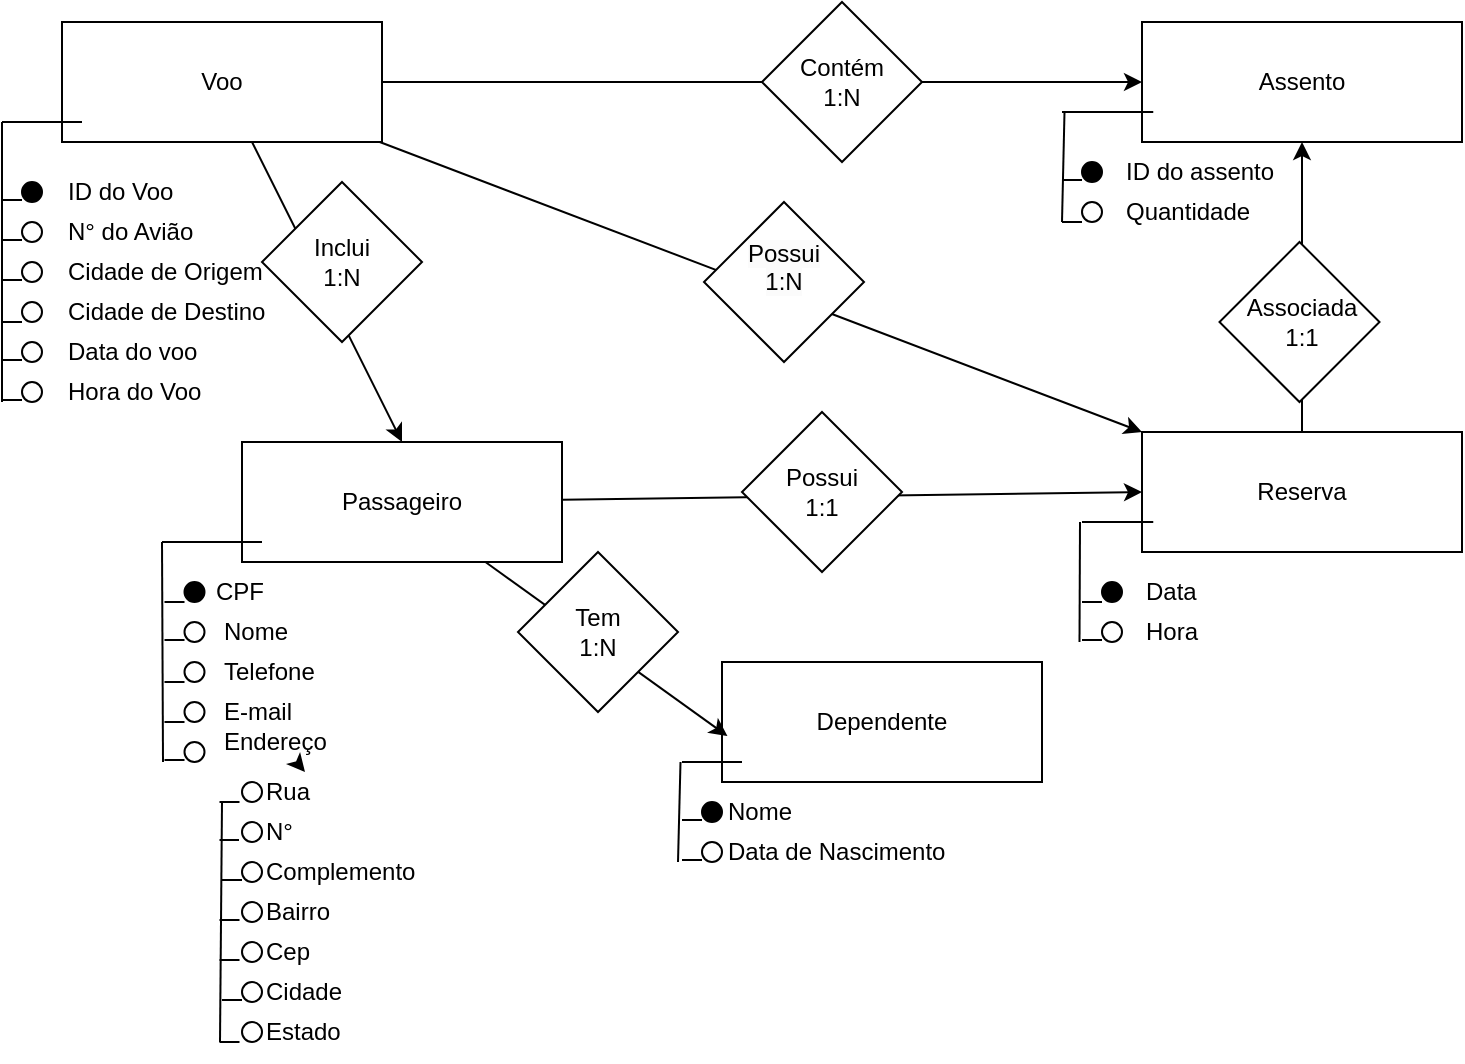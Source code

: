 <mxfile version="22.0.6" type="github">
  <diagram name="Página-1" id="AMQfe8YaLtZHtbzL9p5k">
    <mxGraphModel dx="880" dy="478" grid="1" gridSize="10" guides="1" tooltips="1" connect="1" arrows="1" fold="1" page="1" pageScale="1" pageWidth="827" pageHeight="1169" math="0" shadow="0">
      <root>
        <mxCell id="0" />
        <mxCell id="1" parent="0" />
        <mxCell id="GZzu5hSU8HV3tqt-TUfE-70" style="edgeStyle=none;rounded=0;orthogonalLoop=1;jettySize=auto;html=1;entryX=0.5;entryY=0;entryDx=0;entryDy=0;" edge="1" parent="1" source="GZzu5hSU8HV3tqt-TUfE-1" target="GZzu5hSU8HV3tqt-TUfE-4">
          <mxGeometry relative="1" as="geometry" />
        </mxCell>
        <mxCell id="GZzu5hSU8HV3tqt-TUfE-121" style="edgeStyle=none;rounded=0;orthogonalLoop=1;jettySize=auto;html=1;entryX=0;entryY=0.5;entryDx=0;entryDy=0;" edge="1" parent="1" source="GZzu5hSU8HV3tqt-TUfE-1" target="GZzu5hSU8HV3tqt-TUfE-2">
          <mxGeometry relative="1" as="geometry" />
        </mxCell>
        <mxCell id="GZzu5hSU8HV3tqt-TUfE-1" value="Voo" style="rounded=0;whiteSpace=wrap;html=1;" vertex="1" parent="1">
          <mxGeometry x="40" y="30" width="160" height="60" as="geometry" />
        </mxCell>
        <mxCell id="GZzu5hSU8HV3tqt-TUfE-2" value="Assento" style="rounded=0;whiteSpace=wrap;html=1;" vertex="1" parent="1">
          <mxGeometry x="580" y="30" width="160" height="60" as="geometry" />
        </mxCell>
        <mxCell id="GZzu5hSU8HV3tqt-TUfE-141" style="edgeStyle=none;rounded=0;orthogonalLoop=1;jettySize=auto;html=1;entryX=0;entryY=0.5;entryDx=0;entryDy=0;" edge="1" parent="1" source="GZzu5hSU8HV3tqt-TUfE-4" target="GZzu5hSU8HV3tqt-TUfE-126">
          <mxGeometry relative="1" as="geometry" />
        </mxCell>
        <mxCell id="GZzu5hSU8HV3tqt-TUfE-4" value="Passageiro" style="rounded=0;whiteSpace=wrap;html=1;" vertex="1" parent="1">
          <mxGeometry x="130" y="240" width="160" height="60" as="geometry" />
        </mxCell>
        <mxCell id="GZzu5hSU8HV3tqt-TUfE-5" value="Dependente" style="rounded=0;whiteSpace=wrap;html=1;" vertex="1" parent="1">
          <mxGeometry x="370" y="350" width="160" height="60" as="geometry" />
        </mxCell>
        <mxCell id="GZzu5hSU8HV3tqt-TUfE-10" value="CPF" style="text;html=1;strokeColor=none;fillColor=none;align=left;verticalAlign=middle;whiteSpace=wrap;rounded=0;" vertex="1" parent="1">
          <mxGeometry x="115" y="300" width="80" height="30" as="geometry" />
        </mxCell>
        <mxCell id="GZzu5hSU8HV3tqt-TUfE-18" value="" style="ellipse;whiteSpace=wrap;html=1;aspect=fixed;fillColor=#000000;" vertex="1" parent="1">
          <mxGeometry x="20" y="110" width="10" height="10" as="geometry" />
        </mxCell>
        <mxCell id="GZzu5hSU8HV3tqt-TUfE-19" value="" style="ellipse;whiteSpace=wrap;html=1;aspect=fixed;" vertex="1" parent="1">
          <mxGeometry x="20" y="130" width="10" height="10" as="geometry" />
        </mxCell>
        <mxCell id="GZzu5hSU8HV3tqt-TUfE-20" value="" style="ellipse;whiteSpace=wrap;html=1;aspect=fixed;" vertex="1" parent="1">
          <mxGeometry x="20" y="150" width="10" height="10" as="geometry" />
        </mxCell>
        <mxCell id="GZzu5hSU8HV3tqt-TUfE-21" value="" style="ellipse;whiteSpace=wrap;html=1;aspect=fixed;" vertex="1" parent="1">
          <mxGeometry x="20" y="170" width="10" height="10" as="geometry" />
        </mxCell>
        <mxCell id="GZzu5hSU8HV3tqt-TUfE-22" value="" style="ellipse;whiteSpace=wrap;html=1;aspect=fixed;" vertex="1" parent="1">
          <mxGeometry x="20" y="190" width="10" height="10" as="geometry" />
        </mxCell>
        <mxCell id="GZzu5hSU8HV3tqt-TUfE-23" value="" style="ellipse;whiteSpace=wrap;html=1;aspect=fixed;" vertex="1" parent="1">
          <mxGeometry x="20" y="210" width="10" height="10" as="geometry" />
        </mxCell>
        <mxCell id="GZzu5hSU8HV3tqt-TUfE-30" value="ID do Voo" style="text;html=1;strokeColor=none;fillColor=none;align=left;verticalAlign=middle;whiteSpace=wrap;rounded=0;" vertex="1" parent="1">
          <mxGeometry x="41.25" y="100" width="60" height="30" as="geometry" />
        </mxCell>
        <mxCell id="GZzu5hSU8HV3tqt-TUfE-31" value="N° do Avião" style="text;html=1;strokeColor=none;fillColor=none;align=left;verticalAlign=middle;whiteSpace=wrap;rounded=0;" vertex="1" parent="1">
          <mxGeometry x="41.25" y="120" width="70" height="30" as="geometry" />
        </mxCell>
        <mxCell id="GZzu5hSU8HV3tqt-TUfE-32" value="Cidade de Origem" style="text;html=1;strokeColor=none;fillColor=none;align=left;verticalAlign=middle;whiteSpace=wrap;rounded=0;" vertex="1" parent="1">
          <mxGeometry x="41.25" y="140" width="120" height="30" as="geometry" />
        </mxCell>
        <mxCell id="GZzu5hSU8HV3tqt-TUfE-33" value="Cidade de Destino" style="text;html=1;strokeColor=none;fillColor=none;align=left;verticalAlign=middle;whiteSpace=wrap;rounded=0;" vertex="1" parent="1">
          <mxGeometry x="41.25" y="160" width="115" height="30" as="geometry" />
        </mxCell>
        <mxCell id="GZzu5hSU8HV3tqt-TUfE-34" value="Data do voo" style="text;html=1;strokeColor=none;fillColor=none;align=left;verticalAlign=middle;whiteSpace=wrap;rounded=0;" vertex="1" parent="1">
          <mxGeometry x="41.25" y="180" width="73.75" height="30" as="geometry" />
        </mxCell>
        <mxCell id="GZzu5hSU8HV3tqt-TUfE-35" value="Hora do Voo" style="text;html=1;strokeColor=none;fillColor=none;align=left;verticalAlign=middle;whiteSpace=wrap;rounded=0;" vertex="1" parent="1">
          <mxGeometry x="41.25" y="200" width="77.5" height="30" as="geometry" />
        </mxCell>
        <mxCell id="GZzu5hSU8HV3tqt-TUfE-41" value="" style="ellipse;whiteSpace=wrap;html=1;aspect=fixed;fillColor=#000000;" vertex="1" parent="1">
          <mxGeometry x="101.25" y="310" width="10" height="10" as="geometry" />
        </mxCell>
        <mxCell id="GZzu5hSU8HV3tqt-TUfE-44" value="" style="ellipse;whiteSpace=wrap;html=1;aspect=fixed;" vertex="1" parent="1">
          <mxGeometry x="101.25" y="330" width="10" height="10" as="geometry" />
        </mxCell>
        <mxCell id="GZzu5hSU8HV3tqt-TUfE-45" value="" style="ellipse;whiteSpace=wrap;html=1;aspect=fixed;" vertex="1" parent="1">
          <mxGeometry x="101.25" y="350" width="10" height="10" as="geometry" />
        </mxCell>
        <mxCell id="GZzu5hSU8HV3tqt-TUfE-46" value="" style="ellipse;whiteSpace=wrap;html=1;aspect=fixed;" vertex="1" parent="1">
          <mxGeometry x="101.25" y="370" width="10" height="10" as="geometry" />
        </mxCell>
        <mxCell id="GZzu5hSU8HV3tqt-TUfE-47" value="Nome" style="text;html=1;strokeColor=none;fillColor=none;align=left;verticalAlign=middle;whiteSpace=wrap;rounded=0;" vertex="1" parent="1">
          <mxGeometry x="118.75" y="320" width="60" height="30" as="geometry" />
        </mxCell>
        <mxCell id="GZzu5hSU8HV3tqt-TUfE-48" value="E-mail" style="text;html=1;strokeColor=none;fillColor=none;align=left;verticalAlign=middle;whiteSpace=wrap;rounded=0;" vertex="1" parent="1">
          <mxGeometry x="118.75" y="360" width="60" height="30" as="geometry" />
        </mxCell>
        <mxCell id="GZzu5hSU8HV3tqt-TUfE-49" value="Telefone" style="text;html=1;strokeColor=none;fillColor=none;align=left;verticalAlign=middle;whiteSpace=wrap;rounded=0;" vertex="1" parent="1">
          <mxGeometry x="118.75" y="340" width="60" height="30" as="geometry" />
        </mxCell>
        <mxCell id="GZzu5hSU8HV3tqt-TUfE-53" value="" style="ellipse;whiteSpace=wrap;html=1;aspect=fixed;" vertex="1" parent="1">
          <mxGeometry x="101.25" y="390" width="10" height="10" as="geometry" />
        </mxCell>
        <mxCell id="GZzu5hSU8HV3tqt-TUfE-54" value="" style="ellipse;whiteSpace=wrap;html=1;aspect=fixed;" vertex="1" parent="1">
          <mxGeometry x="130" y="410" width="10" height="10" as="geometry" />
        </mxCell>
        <mxCell id="GZzu5hSU8HV3tqt-TUfE-57" value="Endereço" style="text;html=1;strokeColor=none;fillColor=none;align=left;verticalAlign=middle;whiteSpace=wrap;rounded=0;" vertex="1" parent="1">
          <mxGeometry x="118.75" y="375" width="60" height="30" as="geometry" />
        </mxCell>
        <mxCell id="GZzu5hSU8HV3tqt-TUfE-58" value="" style="ellipse;whiteSpace=wrap;html=1;aspect=fixed;fillColor=#000000;" vertex="1" parent="1">
          <mxGeometry x="550" y="100" width="10" height="10" as="geometry" />
        </mxCell>
        <mxCell id="GZzu5hSU8HV3tqt-TUfE-59" value="" style="ellipse;whiteSpace=wrap;html=1;aspect=fixed;" vertex="1" parent="1">
          <mxGeometry x="550" y="120" width="10" height="10" as="geometry" />
        </mxCell>
        <mxCell id="GZzu5hSU8HV3tqt-TUfE-62" value="Quantidade" style="text;html=1;strokeColor=none;fillColor=none;align=left;verticalAlign=middle;whiteSpace=wrap;rounded=0;" vertex="1" parent="1">
          <mxGeometry x="570" y="110" width="60" height="30" as="geometry" />
        </mxCell>
        <mxCell id="GZzu5hSU8HV3tqt-TUfE-68" value="ID do assento" style="text;html=1;strokeColor=none;fillColor=none;align=left;verticalAlign=middle;whiteSpace=wrap;rounded=0;" vertex="1" parent="1">
          <mxGeometry x="570" y="90" width="88.75" height="30" as="geometry" />
        </mxCell>
        <mxCell id="GZzu5hSU8HV3tqt-TUfE-90" value="" style="rhombus;whiteSpace=wrap;html=1;" vertex="1" parent="1">
          <mxGeometry x="140" y="110" width="80" height="80" as="geometry" />
        </mxCell>
        <mxCell id="GZzu5hSU8HV3tqt-TUfE-96" value="" style="edgeStyle=none;rounded=0;orthogonalLoop=1;jettySize=auto;html=1;" edge="1" parent="1" source="GZzu5hSU8HV3tqt-TUfE-94" target="GZzu5hSU8HV3tqt-TUfE-57">
          <mxGeometry relative="1" as="geometry" />
        </mxCell>
        <mxCell id="GZzu5hSU8HV3tqt-TUfE-94" value="Rua" style="text;html=1;strokeColor=none;fillColor=none;align=left;verticalAlign=middle;whiteSpace=wrap;rounded=0;" vertex="1" parent="1">
          <mxGeometry x="140" y="400" width="60" height="30" as="geometry" />
        </mxCell>
        <mxCell id="GZzu5hSU8HV3tqt-TUfE-97" value="N°" style="text;html=1;strokeColor=none;fillColor=none;align=left;verticalAlign=middle;whiteSpace=wrap;rounded=0;" vertex="1" parent="1">
          <mxGeometry x="140" y="420" width="60" height="30" as="geometry" />
        </mxCell>
        <mxCell id="GZzu5hSU8HV3tqt-TUfE-98" value="Complemento" style="text;html=1;strokeColor=none;fillColor=none;align=left;verticalAlign=middle;whiteSpace=wrap;rounded=0;" vertex="1" parent="1">
          <mxGeometry x="140" y="440" width="60" height="30" as="geometry" />
        </mxCell>
        <mxCell id="GZzu5hSU8HV3tqt-TUfE-99" value="Bairro" style="text;html=1;strokeColor=none;fillColor=none;align=left;verticalAlign=middle;whiteSpace=wrap;rounded=0;" vertex="1" parent="1">
          <mxGeometry x="140" y="460" width="60" height="30" as="geometry" />
        </mxCell>
        <mxCell id="GZzu5hSU8HV3tqt-TUfE-100" value="" style="ellipse;whiteSpace=wrap;html=1;aspect=fixed;" vertex="1" parent="1">
          <mxGeometry x="130" y="430" width="10" height="10" as="geometry" />
        </mxCell>
        <mxCell id="GZzu5hSU8HV3tqt-TUfE-101" value="" style="ellipse;whiteSpace=wrap;html=1;aspect=fixed;" vertex="1" parent="1">
          <mxGeometry x="130" y="450" width="10" height="10" as="geometry" />
        </mxCell>
        <mxCell id="GZzu5hSU8HV3tqt-TUfE-102" value="" style="ellipse;whiteSpace=wrap;html=1;aspect=fixed;" vertex="1" parent="1">
          <mxGeometry x="130" y="470" width="10" height="10" as="geometry" />
        </mxCell>
        <mxCell id="GZzu5hSU8HV3tqt-TUfE-105" value="Cep" style="text;html=1;strokeColor=none;fillColor=none;align=left;verticalAlign=middle;whiteSpace=wrap;rounded=0;" vertex="1" parent="1">
          <mxGeometry x="140" y="480" width="60" height="30" as="geometry" />
        </mxCell>
        <mxCell id="GZzu5hSU8HV3tqt-TUfE-106" value="Cidade" style="text;html=1;strokeColor=none;fillColor=none;align=left;verticalAlign=middle;whiteSpace=wrap;rounded=0;" vertex="1" parent="1">
          <mxGeometry x="140" y="500" width="60" height="30" as="geometry" />
        </mxCell>
        <mxCell id="GZzu5hSU8HV3tqt-TUfE-107" value="Estado" style="text;html=1;strokeColor=none;fillColor=none;align=left;verticalAlign=middle;whiteSpace=wrap;rounded=0;" vertex="1" parent="1">
          <mxGeometry x="140" y="520" width="60" height="30" as="geometry" />
        </mxCell>
        <mxCell id="GZzu5hSU8HV3tqt-TUfE-108" value="" style="ellipse;whiteSpace=wrap;html=1;aspect=fixed;" vertex="1" parent="1">
          <mxGeometry x="130" y="490" width="10" height="10" as="geometry" />
        </mxCell>
        <mxCell id="GZzu5hSU8HV3tqt-TUfE-109" value="" style="ellipse;whiteSpace=wrap;html=1;aspect=fixed;" vertex="1" parent="1">
          <mxGeometry x="130" y="510" width="10" height="10" as="geometry" />
        </mxCell>
        <mxCell id="GZzu5hSU8HV3tqt-TUfE-110" value="" style="ellipse;whiteSpace=wrap;html=1;aspect=fixed;" vertex="1" parent="1">
          <mxGeometry x="130" y="530" width="10" height="10" as="geometry" />
        </mxCell>
        <mxCell id="GZzu5hSU8HV3tqt-TUfE-111" value="" style="ellipse;whiteSpace=wrap;html=1;aspect=fixed;fillColor=#000000;" vertex="1" parent="1">
          <mxGeometry x="360" y="420" width="10" height="10" as="geometry" />
        </mxCell>
        <mxCell id="GZzu5hSU8HV3tqt-TUfE-112" value="" style="ellipse;whiteSpace=wrap;html=1;aspect=fixed;" vertex="1" parent="1">
          <mxGeometry x="360" y="440" width="10" height="10" as="geometry" />
        </mxCell>
        <mxCell id="GZzu5hSU8HV3tqt-TUfE-113" value="Data de Nascimento" style="text;html=1;strokeColor=none;fillColor=none;align=left;verticalAlign=middle;whiteSpace=wrap;rounded=0;" vertex="1" parent="1">
          <mxGeometry x="371.25" y="430" width="120" height="30" as="geometry" />
        </mxCell>
        <mxCell id="GZzu5hSU8HV3tqt-TUfE-114" value="Nome" style="text;html=1;strokeColor=none;fillColor=none;align=left;verticalAlign=middle;whiteSpace=wrap;rounded=0;" vertex="1" parent="1">
          <mxGeometry x="371.25" y="410" width="60" height="30" as="geometry" />
        </mxCell>
        <mxCell id="GZzu5hSU8HV3tqt-TUfE-123" value="" style="rhombus;whiteSpace=wrap;html=1;" vertex="1" parent="1">
          <mxGeometry x="390" y="20" width="80" height="80" as="geometry" />
        </mxCell>
        <mxCell id="GZzu5hSU8HV3tqt-TUfE-124" value="Contém&lt;br&gt;1:N" style="text;html=1;strokeColor=none;fillColor=none;align=center;verticalAlign=middle;whiteSpace=wrap;rounded=0;" vertex="1" parent="1">
          <mxGeometry x="400" y="45" width="60" height="30" as="geometry" />
        </mxCell>
        <mxCell id="GZzu5hSU8HV3tqt-TUfE-125" value="Inclui&lt;br&gt;1:N" style="text;html=1;strokeColor=none;fillColor=none;align=center;verticalAlign=middle;whiteSpace=wrap;rounded=0;" vertex="1" parent="1">
          <mxGeometry x="150" y="135" width="60" height="30" as="geometry" />
        </mxCell>
        <mxCell id="GZzu5hSU8HV3tqt-TUfE-144" style="edgeStyle=none;rounded=0;orthogonalLoop=1;jettySize=auto;html=1;entryX=0.5;entryY=1;entryDx=0;entryDy=0;" edge="1" parent="1" source="GZzu5hSU8HV3tqt-TUfE-126" target="GZzu5hSU8HV3tqt-TUfE-2">
          <mxGeometry relative="1" as="geometry" />
        </mxCell>
        <mxCell id="GZzu5hSU8HV3tqt-TUfE-126" value="Reserva" style="rounded=0;whiteSpace=wrap;html=1;" vertex="1" parent="1">
          <mxGeometry x="580" y="235" width="160" height="60" as="geometry" />
        </mxCell>
        <mxCell id="GZzu5hSU8HV3tqt-TUfE-131" value="" style="ellipse;whiteSpace=wrap;html=1;aspect=fixed;fillColor=#000000;" vertex="1" parent="1">
          <mxGeometry x="560" y="310" width="10" height="10" as="geometry" />
        </mxCell>
        <mxCell id="GZzu5hSU8HV3tqt-TUfE-132" value="" style="ellipse;whiteSpace=wrap;html=1;aspect=fixed;" vertex="1" parent="1">
          <mxGeometry x="560" y="330" width="10" height="10" as="geometry" />
        </mxCell>
        <mxCell id="GZzu5hSU8HV3tqt-TUfE-133" value="Hora" style="text;html=1;strokeColor=none;fillColor=none;align=left;verticalAlign=middle;whiteSpace=wrap;rounded=0;" vertex="1" parent="1">
          <mxGeometry x="580" y="320" width="120" height="30" as="geometry" />
        </mxCell>
        <mxCell id="GZzu5hSU8HV3tqt-TUfE-134" value="Data" style="text;html=1;align=left;verticalAlign=middle;resizable=0;points=[];autosize=1;strokeColor=none;fillColor=none;" vertex="1" parent="1">
          <mxGeometry x="580" y="300" width="50" height="30" as="geometry" />
        </mxCell>
        <mxCell id="GZzu5hSU8HV3tqt-TUfE-135" style="edgeStyle=none;rounded=0;orthogonalLoop=1;jettySize=auto;html=1;entryX=0.017;entryY=0.617;entryDx=0;entryDy=0;entryPerimeter=0;" edge="1" parent="1" source="GZzu5hSU8HV3tqt-TUfE-4" target="GZzu5hSU8HV3tqt-TUfE-5">
          <mxGeometry relative="1" as="geometry" />
        </mxCell>
        <mxCell id="GZzu5hSU8HV3tqt-TUfE-136" value="" style="rhombus;whiteSpace=wrap;html=1;" vertex="1" parent="1">
          <mxGeometry x="268" y="295" width="80" height="80" as="geometry" />
        </mxCell>
        <mxCell id="GZzu5hSU8HV3tqt-TUfE-138" value="Tem&lt;br&gt;1:N" style="text;html=1;strokeColor=none;fillColor=none;align=center;verticalAlign=middle;whiteSpace=wrap;rounded=0;" vertex="1" parent="1">
          <mxGeometry x="278" y="320" width="60" height="30" as="geometry" />
        </mxCell>
        <mxCell id="GZzu5hSU8HV3tqt-TUfE-142" value="" style="rhombus;whiteSpace=wrap;html=1;" vertex="1" parent="1">
          <mxGeometry x="380" y="225" width="80" height="80" as="geometry" />
        </mxCell>
        <mxCell id="GZzu5hSU8HV3tqt-TUfE-143" value="Possui&lt;br&gt;1:1" style="text;html=1;strokeColor=none;fillColor=none;align=center;verticalAlign=middle;whiteSpace=wrap;rounded=0;" vertex="1" parent="1">
          <mxGeometry x="390" y="250" width="60" height="30" as="geometry" />
        </mxCell>
        <mxCell id="GZzu5hSU8HV3tqt-TUfE-146" value="" style="rhombus;whiteSpace=wrap;html=1;" vertex="1" parent="1">
          <mxGeometry x="618.75" y="140" width="80" height="80" as="geometry" />
        </mxCell>
        <mxCell id="GZzu5hSU8HV3tqt-TUfE-147" value="Associada&lt;br&gt;1:1" style="text;html=1;strokeColor=none;fillColor=none;align=center;verticalAlign=middle;whiteSpace=wrap;rounded=0;" vertex="1" parent="1">
          <mxGeometry x="630" y="165" width="60" height="30" as="geometry" />
        </mxCell>
        <mxCell id="GZzu5hSU8HV3tqt-TUfE-158" value="" style="endArrow=none;html=1;rounded=0;" edge="1" parent="1">
          <mxGeometry width="50" height="50" relative="1" as="geometry">
            <mxPoint x="10" y="220" as="sourcePoint" />
            <mxPoint x="10" y="80" as="targetPoint" />
          </mxGeometry>
        </mxCell>
        <mxCell id="GZzu5hSU8HV3tqt-TUfE-160" value="" style="endArrow=none;html=1;rounded=0;" edge="1" parent="1">
          <mxGeometry width="50" height="50" relative="1" as="geometry">
            <mxPoint x="10" y="80" as="sourcePoint" />
            <mxPoint x="50" y="80" as="targetPoint" />
          </mxGeometry>
        </mxCell>
        <mxCell id="GZzu5hSU8HV3tqt-TUfE-161" value="" style="endArrow=none;html=1;rounded=0;" edge="1" parent="1">
          <mxGeometry width="50" height="50" relative="1" as="geometry">
            <mxPoint x="10" y="119" as="sourcePoint" />
            <mxPoint x="20" y="119" as="targetPoint" />
          </mxGeometry>
        </mxCell>
        <mxCell id="GZzu5hSU8HV3tqt-TUfE-162" value="" style="endArrow=none;html=1;rounded=0;" edge="1" parent="1">
          <mxGeometry width="50" height="50" relative="1" as="geometry">
            <mxPoint x="10" y="139" as="sourcePoint" />
            <mxPoint x="20" y="139" as="targetPoint" />
          </mxGeometry>
        </mxCell>
        <mxCell id="GZzu5hSU8HV3tqt-TUfE-163" value="" style="endArrow=none;html=1;rounded=0;" edge="1" parent="1">
          <mxGeometry width="50" height="50" relative="1" as="geometry">
            <mxPoint x="10" y="159" as="sourcePoint" />
            <mxPoint x="20" y="159" as="targetPoint" />
          </mxGeometry>
        </mxCell>
        <mxCell id="GZzu5hSU8HV3tqt-TUfE-167" value="" style="endArrow=none;html=1;rounded=0;" edge="1" parent="1">
          <mxGeometry width="50" height="50" relative="1" as="geometry">
            <mxPoint x="10" y="180" as="sourcePoint" />
            <mxPoint x="20" y="180" as="targetPoint" />
          </mxGeometry>
        </mxCell>
        <mxCell id="GZzu5hSU8HV3tqt-TUfE-168" value="" style="endArrow=none;html=1;rounded=0;" edge="1" parent="1">
          <mxGeometry width="50" height="50" relative="1" as="geometry">
            <mxPoint x="10" y="219" as="sourcePoint" />
            <mxPoint x="20" y="219" as="targetPoint" />
          </mxGeometry>
        </mxCell>
        <mxCell id="GZzu5hSU8HV3tqt-TUfE-169" value="" style="endArrow=none;html=1;rounded=0;" edge="1" parent="1">
          <mxGeometry width="50" height="50" relative="1" as="geometry">
            <mxPoint x="349.25" y="400" as="sourcePoint" />
            <mxPoint x="348" y="450" as="targetPoint" />
          </mxGeometry>
        </mxCell>
        <mxCell id="GZzu5hSU8HV3tqt-TUfE-171" value="" style="endArrow=none;html=1;rounded=0;" edge="1" parent="1">
          <mxGeometry width="50" height="50" relative="1" as="geometry">
            <mxPoint x="10" y="199" as="sourcePoint" />
            <mxPoint x="20" y="199" as="targetPoint" />
          </mxGeometry>
        </mxCell>
        <mxCell id="GZzu5hSU8HV3tqt-TUfE-175" value="" style="endArrow=none;html=1;rounded=0;" edge="1" parent="1">
          <mxGeometry width="50" height="50" relative="1" as="geometry">
            <mxPoint x="540" y="130" as="sourcePoint" />
            <mxPoint x="550" y="130" as="targetPoint" />
          </mxGeometry>
        </mxCell>
        <mxCell id="GZzu5hSU8HV3tqt-TUfE-176" value="" style="endArrow=none;html=1;rounded=0;" edge="1" parent="1">
          <mxGeometry width="50" height="50" relative="1" as="geometry">
            <mxPoint x="540" y="109" as="sourcePoint" />
            <mxPoint x="550" y="109" as="targetPoint" />
          </mxGeometry>
        </mxCell>
        <mxCell id="GZzu5hSU8HV3tqt-TUfE-177" value="" style="endArrow=none;html=1;rounded=0;" edge="1" parent="1">
          <mxGeometry width="50" height="50" relative="1" as="geometry">
            <mxPoint x="550" y="339" as="sourcePoint" />
            <mxPoint x="560" y="339" as="targetPoint" />
          </mxGeometry>
        </mxCell>
        <mxCell id="GZzu5hSU8HV3tqt-TUfE-178" value="" style="endArrow=none;html=1;rounded=0;" edge="1" parent="1">
          <mxGeometry width="50" height="50" relative="1" as="geometry">
            <mxPoint x="550" y="320" as="sourcePoint" />
            <mxPoint x="560" y="320" as="targetPoint" />
          </mxGeometry>
        </mxCell>
        <mxCell id="GZzu5hSU8HV3tqt-TUfE-179" value="" style="endArrow=none;html=1;rounded=0;" edge="1" parent="1">
          <mxGeometry width="50" height="50" relative="1" as="geometry">
            <mxPoint x="118.75" y="540" as="sourcePoint" />
            <mxPoint x="128.75" y="540" as="targetPoint" />
          </mxGeometry>
        </mxCell>
        <mxCell id="GZzu5hSU8HV3tqt-TUfE-180" value="" style="endArrow=none;html=1;rounded=0;" edge="1" parent="1">
          <mxGeometry width="50" height="50" relative="1" as="geometry">
            <mxPoint x="91.25" y="320" as="sourcePoint" />
            <mxPoint x="101.25" y="320" as="targetPoint" />
          </mxGeometry>
        </mxCell>
        <mxCell id="GZzu5hSU8HV3tqt-TUfE-181" value="" style="endArrow=none;html=1;rounded=0;" edge="1" parent="1">
          <mxGeometry width="50" height="50" relative="1" as="geometry">
            <mxPoint x="350" y="449" as="sourcePoint" />
            <mxPoint x="360" y="449" as="targetPoint" />
          </mxGeometry>
        </mxCell>
        <mxCell id="GZzu5hSU8HV3tqt-TUfE-182" value="" style="endArrow=none;html=1;rounded=0;" edge="1" parent="1">
          <mxGeometry width="50" height="50" relative="1" as="geometry">
            <mxPoint x="350" y="429" as="sourcePoint" />
            <mxPoint x="360" y="429" as="targetPoint" />
          </mxGeometry>
        </mxCell>
        <mxCell id="GZzu5hSU8HV3tqt-TUfE-183" value="" style="endArrow=none;html=1;rounded=0;" edge="1" parent="1">
          <mxGeometry width="50" height="50" relative="1" as="geometry">
            <mxPoint x="120" y="519" as="sourcePoint" />
            <mxPoint x="130" y="519" as="targetPoint" />
          </mxGeometry>
        </mxCell>
        <mxCell id="GZzu5hSU8HV3tqt-TUfE-184" value="" style="endArrow=none;html=1;rounded=0;" edge="1" parent="1">
          <mxGeometry width="50" height="50" relative="1" as="geometry">
            <mxPoint x="118.75" y="499" as="sourcePoint" />
            <mxPoint x="128.75" y="499" as="targetPoint" />
          </mxGeometry>
        </mxCell>
        <mxCell id="GZzu5hSU8HV3tqt-TUfE-185" value="" style="endArrow=none;html=1;rounded=0;" edge="1" parent="1">
          <mxGeometry width="50" height="50" relative="1" as="geometry">
            <mxPoint x="91.25" y="380" as="sourcePoint" />
            <mxPoint x="101.25" y="380" as="targetPoint" />
          </mxGeometry>
        </mxCell>
        <mxCell id="GZzu5hSU8HV3tqt-TUfE-186" value="" style="endArrow=none;html=1;rounded=0;" edge="1" parent="1">
          <mxGeometry width="50" height="50" relative="1" as="geometry">
            <mxPoint x="91.25" y="399" as="sourcePoint" />
            <mxPoint x="101.25" y="399" as="targetPoint" />
          </mxGeometry>
        </mxCell>
        <mxCell id="GZzu5hSU8HV3tqt-TUfE-187" value="" style="endArrow=none;html=1;rounded=0;" edge="1" parent="1">
          <mxGeometry width="50" height="50" relative="1" as="geometry">
            <mxPoint x="91.25" y="360" as="sourcePoint" />
            <mxPoint x="101.25" y="360" as="targetPoint" />
          </mxGeometry>
        </mxCell>
        <mxCell id="GZzu5hSU8HV3tqt-TUfE-188" value="" style="endArrow=none;html=1;rounded=0;" edge="1" parent="1">
          <mxGeometry width="50" height="50" relative="1" as="geometry">
            <mxPoint x="91.25" y="339" as="sourcePoint" />
            <mxPoint x="101.25" y="339" as="targetPoint" />
          </mxGeometry>
        </mxCell>
        <mxCell id="GZzu5hSU8HV3tqt-TUfE-189" value="" style="endArrow=none;html=1;rounded=0;" edge="1" parent="1">
          <mxGeometry width="50" height="50" relative="1" as="geometry">
            <mxPoint x="118.75" y="479" as="sourcePoint" />
            <mxPoint x="128.75" y="479" as="targetPoint" />
          </mxGeometry>
        </mxCell>
        <mxCell id="GZzu5hSU8HV3tqt-TUfE-190" value="" style="endArrow=none;html=1;rounded=0;" edge="1" parent="1">
          <mxGeometry width="50" height="50" relative="1" as="geometry">
            <mxPoint x="120" y="459" as="sourcePoint" />
            <mxPoint x="130" y="459" as="targetPoint" />
          </mxGeometry>
        </mxCell>
        <mxCell id="GZzu5hSU8HV3tqt-TUfE-191" value="" style="endArrow=none;html=1;rounded=0;" edge="1" parent="1">
          <mxGeometry width="50" height="50" relative="1" as="geometry">
            <mxPoint x="118.75" y="439" as="sourcePoint" />
            <mxPoint x="128.5" y="439" as="targetPoint" />
          </mxGeometry>
        </mxCell>
        <mxCell id="GZzu5hSU8HV3tqt-TUfE-192" value="" style="endArrow=none;html=1;rounded=0;" edge="1" parent="1">
          <mxGeometry width="50" height="50" relative="1" as="geometry">
            <mxPoint x="118.75" y="420" as="sourcePoint" />
            <mxPoint x="128.75" y="420" as="targetPoint" />
          </mxGeometry>
        </mxCell>
        <mxCell id="GZzu5hSU8HV3tqt-TUfE-193" value="" style="endArrow=none;html=1;rounded=0;" edge="1" parent="1">
          <mxGeometry width="50" height="50" relative="1" as="geometry">
            <mxPoint x="90" y="290" as="sourcePoint" />
            <mxPoint x="90.5" y="400" as="targetPoint" />
          </mxGeometry>
        </mxCell>
        <mxCell id="GZzu5hSU8HV3tqt-TUfE-195" value="" style="endArrow=none;html=1;rounded=0;" edge="1" parent="1">
          <mxGeometry width="50" height="50" relative="1" as="geometry">
            <mxPoint x="90" y="290" as="sourcePoint" />
            <mxPoint x="140" y="290" as="targetPoint" />
            <Array as="points">
              <mxPoint x="100" y="290" />
            </Array>
          </mxGeometry>
        </mxCell>
        <mxCell id="GZzu5hSU8HV3tqt-TUfE-197" value="" style="endArrow=none;html=1;rounded=0;" edge="1" parent="1">
          <mxGeometry width="50" height="50" relative="1" as="geometry">
            <mxPoint x="541.25" y="75" as="sourcePoint" />
            <mxPoint x="540" y="130" as="targetPoint" />
          </mxGeometry>
        </mxCell>
        <mxCell id="GZzu5hSU8HV3tqt-TUfE-198" value="" style="endArrow=none;html=1;rounded=0;" edge="1" parent="1">
          <mxGeometry width="50" height="50" relative="1" as="geometry">
            <mxPoint x="380" y="400" as="sourcePoint" />
            <mxPoint x="350" y="400" as="targetPoint" />
          </mxGeometry>
        </mxCell>
        <mxCell id="GZzu5hSU8HV3tqt-TUfE-199" value="" style="endArrow=none;html=1;rounded=0;" edge="1" parent="1">
          <mxGeometry width="50" height="50" relative="1" as="geometry">
            <mxPoint x="585.63" y="75" as="sourcePoint" />
            <mxPoint x="540" y="75" as="targetPoint" />
          </mxGeometry>
        </mxCell>
        <mxCell id="GZzu5hSU8HV3tqt-TUfE-200" value="" style="endArrow=none;html=1;rounded=0;" edge="1" parent="1">
          <mxGeometry width="50" height="50" relative="1" as="geometry">
            <mxPoint x="585.63" y="280" as="sourcePoint" />
            <mxPoint x="550" y="280" as="targetPoint" />
          </mxGeometry>
        </mxCell>
        <mxCell id="GZzu5hSU8HV3tqt-TUfE-201" value="" style="endArrow=none;html=1;rounded=0;" edge="1" parent="1">
          <mxGeometry width="50" height="50" relative="1" as="geometry">
            <mxPoint x="549" y="280" as="sourcePoint" />
            <mxPoint x="548.75" y="340" as="targetPoint" />
          </mxGeometry>
        </mxCell>
        <mxCell id="GZzu5hSU8HV3tqt-TUfE-202" value="" style="endArrow=none;html=1;rounded=0;" edge="1" parent="1">
          <mxGeometry width="50" height="50" relative="1" as="geometry">
            <mxPoint x="120" y="420" as="sourcePoint" />
            <mxPoint x="119" y="540" as="targetPoint" />
          </mxGeometry>
        </mxCell>
        <mxCell id="GZzu5hSU8HV3tqt-TUfE-207" style="edgeStyle=none;rounded=0;orthogonalLoop=1;jettySize=auto;html=1;entryX=0;entryY=0;entryDx=0;entryDy=0;" edge="1" parent="1" source="GZzu5hSU8HV3tqt-TUfE-1" target="GZzu5hSU8HV3tqt-TUfE-126">
          <mxGeometry relative="1" as="geometry">
            <mxPoint x="600" y="240" as="targetPoint" />
          </mxGeometry>
        </mxCell>
        <mxCell id="GZzu5hSU8HV3tqt-TUfE-208" value="&#xa;&lt;span style=&quot;color: rgb(0, 0, 0); font-family: Helvetica; font-size: 12px; font-style: normal; font-variant-ligatures: normal; font-variant-caps: normal; font-weight: 400; letter-spacing: normal; orphans: 2; text-align: center; text-indent: 0px; text-transform: none; widows: 2; word-spacing: 0px; -webkit-text-stroke-width: 0px; background-color: rgb(251, 251, 251); text-decoration-thickness: initial; text-decoration-style: initial; text-decoration-color: initial; float: none; display: inline !important;&quot;&gt;Possui&lt;/span&gt;&lt;br style=&quot;border-color: var(--border-color); color: rgb(0, 0, 0); font-family: Helvetica; font-size: 12px; font-style: normal; font-variant-ligatures: normal; font-variant-caps: normal; font-weight: 400; letter-spacing: normal; orphans: 2; text-align: center; text-indent: 0px; text-transform: none; widows: 2; word-spacing: 0px; -webkit-text-stroke-width: 0px; background-color: rgb(251, 251, 251); text-decoration-thickness: initial; text-decoration-style: initial; text-decoration-color: initial;&quot;&gt;&lt;span style=&quot;color: rgb(0, 0, 0); font-family: Helvetica; font-size: 12px; font-style: normal; font-variant-ligatures: normal; font-variant-caps: normal; font-weight: 400; letter-spacing: normal; orphans: 2; text-align: center; text-indent: 0px; text-transform: none; widows: 2; word-spacing: 0px; -webkit-text-stroke-width: 0px; background-color: rgb(251, 251, 251); text-decoration-thickness: initial; text-decoration-style: initial; text-decoration-color: initial; float: none; display: inline !important;&quot;&gt;1:N&lt;/span&gt;&#xa;&#xa;" style="rhombus;whiteSpace=wrap;html=1;" vertex="1" parent="1">
          <mxGeometry x="361" y="120" width="80" height="80" as="geometry" />
        </mxCell>
      </root>
    </mxGraphModel>
  </diagram>
</mxfile>
